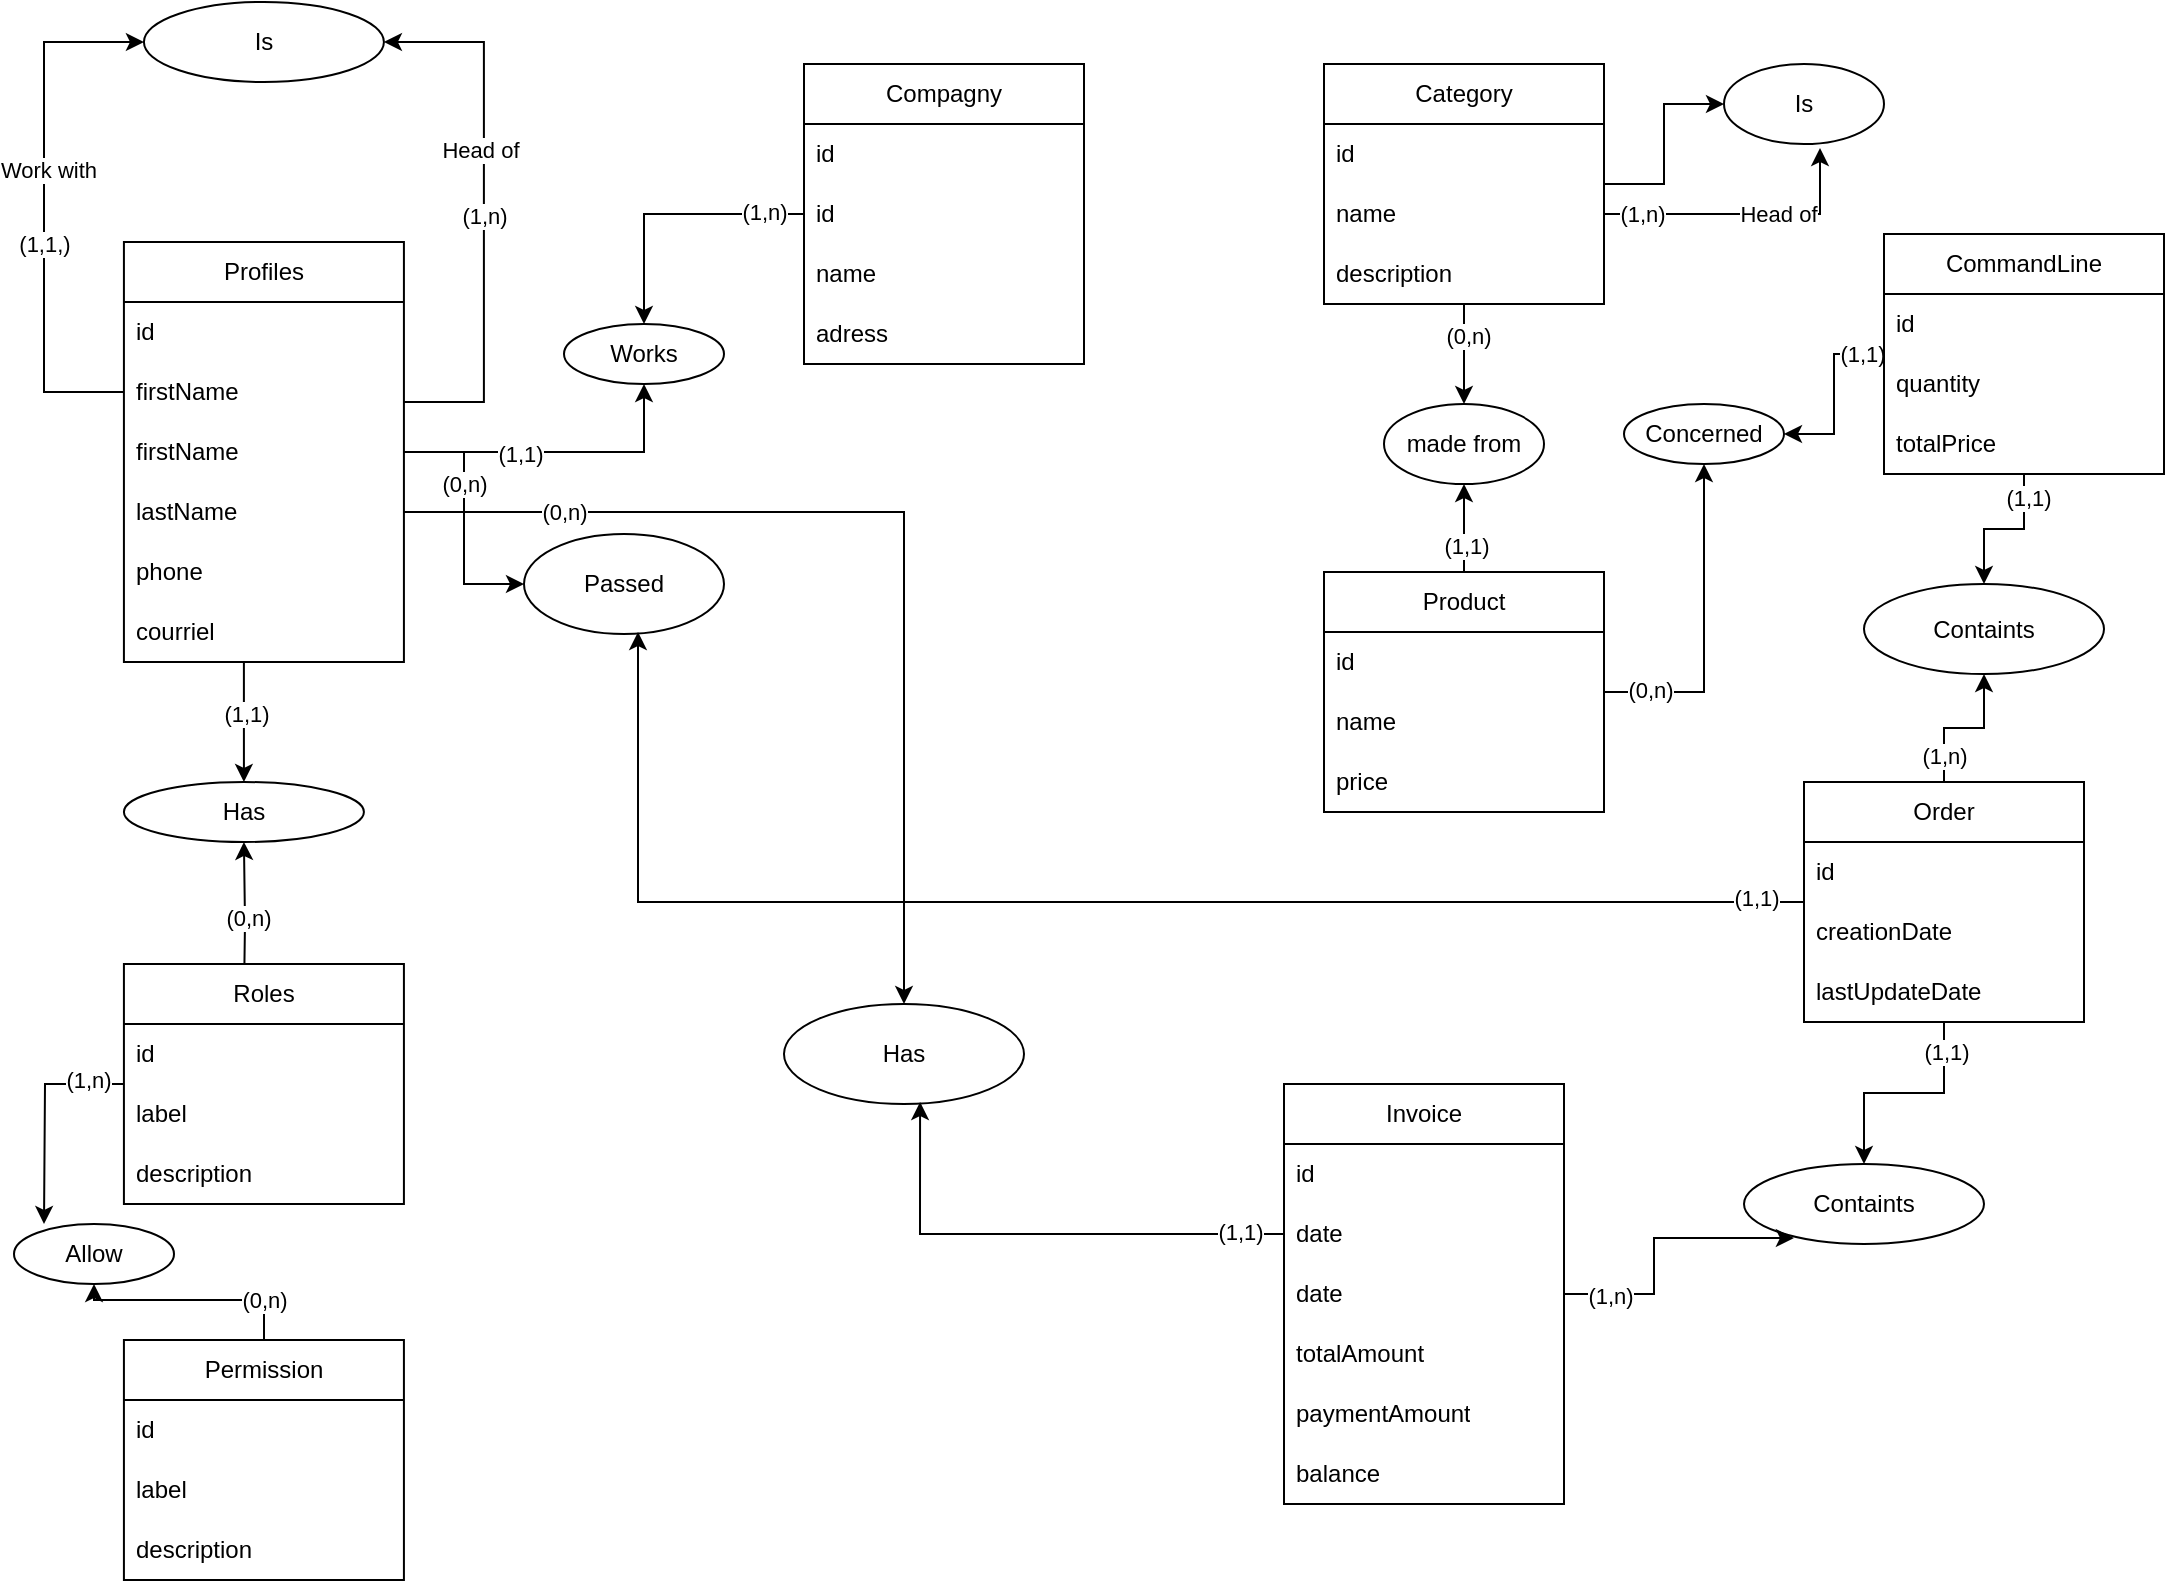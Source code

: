 <mxfile version="26.0.4" pages="2">
  <diagram name="MCD" id="bskp5neobdjTyrfxAZC7">
    <mxGraphModel dx="4941" dy="738" grid="1" gridSize="10" guides="1" tooltips="1" connect="1" arrows="1" fold="1" page="1" pageScale="1" pageWidth="1169" pageHeight="827" math="0" shadow="0">
      <root>
        <mxCell id="0" />
        <mxCell id="1" parent="0" />
        <mxCell id="2E7-oMuuQbG6Jia4ZMlB-7" style="edgeStyle=orthogonalEdgeStyle;rounded=0;orthogonalLoop=1;jettySize=auto;html=1;" parent="1" source="x-PH9cc-faj1OfSKzyTi-1" target="2E7-oMuuQbG6Jia4ZMlB-3" edge="1">
          <mxGeometry relative="1" as="geometry">
            <Array as="points">
              <mxPoint x="-2100.04" y="209" />
              <mxPoint x="-2100.04" y="29" />
            </Array>
          </mxGeometry>
        </mxCell>
        <mxCell id="2E7-oMuuQbG6Jia4ZMlB-8" value="Head of" style="edgeLabel;html=1;align=center;verticalAlign=middle;resizable=0;points=[];" parent="2E7-oMuuQbG6Jia4ZMlB-7" vertex="1" connectable="0">
          <mxGeometry x="0.229" y="2" relative="1" as="geometry">
            <mxPoint as="offset" />
          </mxGeometry>
        </mxCell>
        <mxCell id="2E7-oMuuQbG6Jia4ZMlB-10" value="(1,n)" style="edgeLabel;html=1;align=center;verticalAlign=middle;resizable=0;points=[];" parent="2E7-oMuuQbG6Jia4ZMlB-7" vertex="1" connectable="0">
          <mxGeometry x="0.343" relative="1" as="geometry">
            <mxPoint y="48" as="offset" />
          </mxGeometry>
        </mxCell>
        <mxCell id="2E7-oMuuQbG6Jia4ZMlB-20" value="" style="edgeStyle=orthogonalEdgeStyle;rounded=0;orthogonalLoop=1;jettySize=auto;html=1;" parent="1" source="x-PH9cc-faj1OfSKzyTi-1" target="2E7-oMuuQbG6Jia4ZMlB-17" edge="1">
          <mxGeometry relative="1" as="geometry">
            <Array as="points">
              <mxPoint x="-2220.04" y="359" />
              <mxPoint x="-2220.04" y="359" />
            </Array>
          </mxGeometry>
        </mxCell>
        <mxCell id="2E7-oMuuQbG6Jia4ZMlB-21" value="(1,1)" style="edgeLabel;html=1;align=center;verticalAlign=middle;resizable=0;points=[];" parent="2E7-oMuuQbG6Jia4ZMlB-20" vertex="1" connectable="0">
          <mxGeometry x="-0.133" y="1" relative="1" as="geometry">
            <mxPoint as="offset" />
          </mxGeometry>
        </mxCell>
        <mxCell id="dRXb_UXZ9vbZY_wp53JQ-15" style="edgeStyle=orthogonalEdgeStyle;rounded=0;orthogonalLoop=1;jettySize=auto;html=1;entryX=0;entryY=0.5;entryDx=0;entryDy=0;" parent="1" source="x-PH9cc-faj1OfSKzyTi-1" edge="1" target="dRXb_UXZ9vbZY_wp53JQ-14">
          <mxGeometry relative="1" as="geometry">
            <mxPoint x="-2080" y="259" as="targetPoint" />
            <Array as="points">
              <mxPoint x="-2110" y="234" />
              <mxPoint x="-2110" y="300" />
            </Array>
          </mxGeometry>
        </mxCell>
        <mxCell id="dRXb_UXZ9vbZY_wp53JQ-17" value="(0,n)" style="edgeLabel;html=1;align=center;verticalAlign=middle;resizable=0;points=[];" parent="dRXb_UXZ9vbZY_wp53JQ-15" vertex="1" connectable="0">
          <mxGeometry x="0.115" relative="1" as="geometry">
            <mxPoint y="-25" as="offset" />
          </mxGeometry>
        </mxCell>
        <mxCell id="O9BB-eR_uUTrEQxrqzfe-11" style="edgeStyle=orthogonalEdgeStyle;rounded=0;orthogonalLoop=1;jettySize=auto;html=1;entryX=0.5;entryY=1;entryDx=0;entryDy=0;" edge="1" parent="1" source="x-PH9cc-faj1OfSKzyTi-1" target="O9BB-eR_uUTrEQxrqzfe-8">
          <mxGeometry relative="1" as="geometry" />
        </mxCell>
        <mxCell id="O9BB-eR_uUTrEQxrqzfe-12" value="(1,1)" style="edgeLabel;html=1;align=center;verticalAlign=middle;resizable=0;points=[];" vertex="1" connectable="0" parent="O9BB-eR_uUTrEQxrqzfe-11">
          <mxGeometry x="-0.246" y="-1" relative="1" as="geometry">
            <mxPoint as="offset" />
          </mxGeometry>
        </mxCell>
        <mxCell id="x-PH9cc-faj1OfSKzyTi-1" value="Profiles" style="swimlane;fontStyle=0;childLayout=stackLayout;horizontal=1;startSize=30;horizontalStack=0;resizeParent=1;resizeParentMax=0;resizeLast=0;collapsible=1;marginBottom=0;whiteSpace=wrap;html=1;" parent="1" vertex="1">
          <mxGeometry x="-2280.04" y="129" width="140" height="210" as="geometry" />
        </mxCell>
        <mxCell id="x-PH9cc-faj1OfSKzyTi-2" value="id" style="text;strokeColor=none;fillColor=none;align=left;verticalAlign=middle;spacingLeft=4;spacingRight=4;overflow=hidden;points=[[0,0.5],[1,0.5]];portConstraint=eastwest;rotatable=0;whiteSpace=wrap;html=1;" parent="x-PH9cc-faj1OfSKzyTi-1" vertex="1">
          <mxGeometry y="30" width="140" height="30" as="geometry" />
        </mxCell>
        <mxCell id="x-PH9cc-faj1OfSKzyTi-3" value="firstName" style="text;strokeColor=none;fillColor=none;align=left;verticalAlign=middle;spacingLeft=4;spacingRight=4;overflow=hidden;points=[[0,0.5],[1,0.5]];portConstraint=eastwest;rotatable=0;whiteSpace=wrap;html=1;" parent="x-PH9cc-faj1OfSKzyTi-1" vertex="1">
          <mxGeometry y="60" width="140" height="30" as="geometry" />
        </mxCell>
        <mxCell id="2E7-oMuuQbG6Jia4ZMlB-6" value="firstName" style="text;strokeColor=none;fillColor=none;align=left;verticalAlign=middle;spacingLeft=4;spacingRight=4;overflow=hidden;points=[[0,0.5],[1,0.5]];portConstraint=eastwest;rotatable=0;whiteSpace=wrap;html=1;" parent="x-PH9cc-faj1OfSKzyTi-1" vertex="1">
          <mxGeometry y="90" width="140" height="30" as="geometry" />
        </mxCell>
        <mxCell id="x-PH9cc-faj1OfSKzyTi-4" value="lastName" style="text;strokeColor=none;fillColor=none;align=left;verticalAlign=middle;spacingLeft=4;spacingRight=4;overflow=hidden;points=[[0,0.5],[1,0.5]];portConstraint=eastwest;rotatable=0;whiteSpace=wrap;html=1;" parent="x-PH9cc-faj1OfSKzyTi-1" vertex="1">
          <mxGeometry y="120" width="140" height="30" as="geometry" />
        </mxCell>
        <mxCell id="2E7-oMuuQbG6Jia4ZMlB-1" value="phone" style="text;strokeColor=none;fillColor=none;align=left;verticalAlign=middle;spacingLeft=4;spacingRight=4;overflow=hidden;points=[[0,0.5],[1,0.5]];portConstraint=eastwest;rotatable=0;whiteSpace=wrap;html=1;" parent="x-PH9cc-faj1OfSKzyTi-1" vertex="1">
          <mxGeometry y="150" width="140" height="30" as="geometry" />
        </mxCell>
        <mxCell id="2E7-oMuuQbG6Jia4ZMlB-2" value="courriel" style="text;strokeColor=none;fillColor=none;align=left;verticalAlign=middle;spacingLeft=4;spacingRight=4;overflow=hidden;points=[[0,0.5],[1,0.5]];portConstraint=eastwest;rotatable=0;whiteSpace=wrap;html=1;" parent="x-PH9cc-faj1OfSKzyTi-1" vertex="1">
          <mxGeometry y="180" width="140" height="30" as="geometry" />
        </mxCell>
        <mxCell id="2E7-oMuuQbG6Jia4ZMlB-3" value="Is" style="ellipse;whiteSpace=wrap;html=1;" parent="1" vertex="1">
          <mxGeometry x="-2270.04" y="9" width="120" height="40" as="geometry" />
        </mxCell>
        <mxCell id="2E7-oMuuQbG6Jia4ZMlB-5" style="edgeStyle=orthogonalEdgeStyle;rounded=0;orthogonalLoop=1;jettySize=auto;html=1;" parent="1" source="x-PH9cc-faj1OfSKzyTi-3" target="2E7-oMuuQbG6Jia4ZMlB-3" edge="1">
          <mxGeometry relative="1" as="geometry">
            <Array as="points">
              <mxPoint x="-2320" y="204" />
              <mxPoint x="-2320" y="29" />
            </Array>
          </mxGeometry>
        </mxCell>
        <mxCell id="2E7-oMuuQbG6Jia4ZMlB-9" value="Work with" style="edgeLabel;html=1;align=center;verticalAlign=middle;resizable=0;points=[];" parent="2E7-oMuuQbG6Jia4ZMlB-5" vertex="1" connectable="0">
          <mxGeometry x="0.144" y="-2" relative="1" as="geometry">
            <mxPoint as="offset" />
          </mxGeometry>
        </mxCell>
        <mxCell id="2E7-oMuuQbG6Jia4ZMlB-11" value="(1,1,)" style="edgeLabel;html=1;align=center;verticalAlign=middle;resizable=0;points=[];" parent="2E7-oMuuQbG6Jia4ZMlB-5" vertex="1" connectable="0">
          <mxGeometry x="-0.135" relative="1" as="geometry">
            <mxPoint as="offset" />
          </mxGeometry>
        </mxCell>
        <mxCell id="2E7-oMuuQbG6Jia4ZMlB-22" style="edgeStyle=orthogonalEdgeStyle;rounded=0;orthogonalLoop=1;jettySize=auto;html=1;entryX=0.5;entryY=1;entryDx=0;entryDy=0;" parent="1" target="2E7-oMuuQbG6Jia4ZMlB-17" edge="1">
          <mxGeometry relative="1" as="geometry">
            <mxPoint x="-2220.04" y="509" as="sourcePoint" />
          </mxGeometry>
        </mxCell>
        <mxCell id="2E7-oMuuQbG6Jia4ZMlB-23" value="(0,n)" style="edgeLabel;html=1;align=center;verticalAlign=middle;resizable=0;points=[];" parent="2E7-oMuuQbG6Jia4ZMlB-22" vertex="1" connectable="0">
          <mxGeometry x="0.05" y="-2" relative="1" as="geometry">
            <mxPoint as="offset" />
          </mxGeometry>
        </mxCell>
        <mxCell id="O9BB-eR_uUTrEQxrqzfe-4" style="edgeStyle=orthogonalEdgeStyle;rounded=0;orthogonalLoop=1;jettySize=auto;html=1;" edge="1" parent="1" source="2E7-oMuuQbG6Jia4ZMlB-12">
          <mxGeometry relative="1" as="geometry">
            <mxPoint x="-2320" y="620" as="targetPoint" />
          </mxGeometry>
        </mxCell>
        <mxCell id="O9BB-eR_uUTrEQxrqzfe-5" value="(1,n)" style="edgeLabel;html=1;align=center;verticalAlign=middle;resizable=0;points=[];" vertex="1" connectable="0" parent="O9BB-eR_uUTrEQxrqzfe-4">
          <mxGeometry x="-0.672" y="-2" relative="1" as="geometry">
            <mxPoint as="offset" />
          </mxGeometry>
        </mxCell>
        <mxCell id="2E7-oMuuQbG6Jia4ZMlB-12" value="Roles" style="swimlane;fontStyle=0;childLayout=stackLayout;horizontal=1;startSize=30;horizontalStack=0;resizeParent=1;resizeParentMax=0;resizeLast=0;collapsible=1;marginBottom=0;whiteSpace=wrap;html=1;" parent="1" vertex="1">
          <mxGeometry x="-2280.04" y="490" width="140" height="120" as="geometry" />
        </mxCell>
        <mxCell id="2E7-oMuuQbG6Jia4ZMlB-13" value="id" style="text;strokeColor=none;fillColor=none;align=left;verticalAlign=middle;spacingLeft=4;spacingRight=4;overflow=hidden;points=[[0,0.5],[1,0.5]];portConstraint=eastwest;rotatable=0;whiteSpace=wrap;html=1;" parent="2E7-oMuuQbG6Jia4ZMlB-12" vertex="1">
          <mxGeometry y="30" width="140" height="30" as="geometry" />
        </mxCell>
        <mxCell id="2E7-oMuuQbG6Jia4ZMlB-14" value="label" style="text;strokeColor=none;fillColor=none;align=left;verticalAlign=middle;spacingLeft=4;spacingRight=4;overflow=hidden;points=[[0,0.5],[1,0.5]];portConstraint=eastwest;rotatable=0;whiteSpace=wrap;html=1;" parent="2E7-oMuuQbG6Jia4ZMlB-12" vertex="1">
          <mxGeometry y="60" width="140" height="30" as="geometry" />
        </mxCell>
        <mxCell id="2E7-oMuuQbG6Jia4ZMlB-15" value="description" style="text;strokeColor=none;fillColor=none;align=left;verticalAlign=middle;spacingLeft=4;spacingRight=4;overflow=hidden;points=[[0,0.5],[1,0.5]];portConstraint=eastwest;rotatable=0;whiteSpace=wrap;html=1;" parent="2E7-oMuuQbG6Jia4ZMlB-12" vertex="1">
          <mxGeometry y="90" width="140" height="30" as="geometry" />
        </mxCell>
        <mxCell id="2E7-oMuuQbG6Jia4ZMlB-17" value="Has" style="ellipse;whiteSpace=wrap;html=1;" parent="1" vertex="1">
          <mxGeometry x="-2280.04" y="399" width="120" height="30" as="geometry" />
        </mxCell>
        <mxCell id="O9BB-eR_uUTrEQxrqzfe-6" style="edgeStyle=orthogonalEdgeStyle;rounded=0;orthogonalLoop=1;jettySize=auto;html=1;" edge="1" parent="1" source="dRXb_UXZ9vbZY_wp53JQ-1" target="dRXb_UXZ9vbZY_wp53JQ-5">
          <mxGeometry relative="1" as="geometry" />
        </mxCell>
        <mxCell id="O9BB-eR_uUTrEQxrqzfe-7" value="(0,n)" style="edgeLabel;html=1;align=center;verticalAlign=middle;resizable=0;points=[];" vertex="1" connectable="0" parent="O9BB-eR_uUTrEQxrqzfe-6">
          <mxGeometry x="-0.878" y="1" relative="1" as="geometry">
            <mxPoint x="1" y="-13" as="offset" />
          </mxGeometry>
        </mxCell>
        <mxCell id="dRXb_UXZ9vbZY_wp53JQ-1" value="Permission" style="swimlane;fontStyle=0;childLayout=stackLayout;horizontal=1;startSize=30;horizontalStack=0;resizeParent=1;resizeParentMax=0;resizeLast=0;collapsible=1;marginBottom=0;whiteSpace=wrap;html=1;" parent="1" vertex="1">
          <mxGeometry x="-2280.04" y="678" width="140" height="120" as="geometry" />
        </mxCell>
        <mxCell id="O9BB-eR_uUTrEQxrqzfe-2" value="id" style="text;strokeColor=none;fillColor=none;align=left;verticalAlign=middle;spacingLeft=4;spacingRight=4;overflow=hidden;points=[[0,0.5],[1,0.5]];portConstraint=eastwest;rotatable=0;whiteSpace=wrap;html=1;" vertex="1" parent="dRXb_UXZ9vbZY_wp53JQ-1">
          <mxGeometry y="30" width="140" height="30" as="geometry" />
        </mxCell>
        <mxCell id="dRXb_UXZ9vbZY_wp53JQ-3" value="label" style="text;strokeColor=none;fillColor=none;align=left;verticalAlign=middle;spacingLeft=4;spacingRight=4;overflow=hidden;points=[[0,0.5],[1,0.5]];portConstraint=eastwest;rotatable=0;whiteSpace=wrap;html=1;" parent="dRXb_UXZ9vbZY_wp53JQ-1" vertex="1">
          <mxGeometry y="60" width="140" height="30" as="geometry" />
        </mxCell>
        <mxCell id="dRXb_UXZ9vbZY_wp53JQ-4" value="description" style="text;strokeColor=none;fillColor=none;align=left;verticalAlign=middle;spacingLeft=4;spacingRight=4;overflow=hidden;points=[[0,0.5],[1,0.5]];portConstraint=eastwest;rotatable=0;whiteSpace=wrap;html=1;" parent="dRXb_UXZ9vbZY_wp53JQ-1" vertex="1">
          <mxGeometry y="90" width="140" height="30" as="geometry" />
        </mxCell>
        <mxCell id="dRXb_UXZ9vbZY_wp53JQ-5" value="Allow" style="ellipse;whiteSpace=wrap;html=1;" parent="1" vertex="1">
          <mxGeometry x="-2335" y="620" width="80" height="30" as="geometry" />
        </mxCell>
        <mxCell id="dRXb_UXZ9vbZY_wp53JQ-14" value="Passed" style="ellipse;whiteSpace=wrap;html=1;" parent="1" vertex="1">
          <mxGeometry x="-2080" y="275" width="100" height="50" as="geometry" />
        </mxCell>
        <mxCell id="O9BB-eR_uUTrEQxrqzfe-9" style="edgeStyle=orthogonalEdgeStyle;rounded=0;orthogonalLoop=1;jettySize=auto;html=1;entryX=0.5;entryY=0;entryDx=0;entryDy=0;" edge="1" parent="1" source="FpNPzey3Qr_-f8V8syhO-1" target="O9BB-eR_uUTrEQxrqzfe-8">
          <mxGeometry relative="1" as="geometry" />
        </mxCell>
        <mxCell id="O9BB-eR_uUTrEQxrqzfe-78" value="(1,n)" style="edgeLabel;html=1;align=center;verticalAlign=middle;resizable=0;points=[];" vertex="1" connectable="0" parent="O9BB-eR_uUTrEQxrqzfe-9">
          <mxGeometry x="-0.704" y="-1" relative="1" as="geometry">
            <mxPoint as="offset" />
          </mxGeometry>
        </mxCell>
        <mxCell id="FpNPzey3Qr_-f8V8syhO-1" value="Compagny" style="swimlane;fontStyle=0;childLayout=stackLayout;horizontal=1;startSize=30;horizontalStack=0;resizeParent=1;resizeParentMax=0;resizeLast=0;collapsible=1;marginBottom=0;whiteSpace=wrap;html=1;" parent="1" vertex="1">
          <mxGeometry x="-1940" y="40" width="140" height="150" as="geometry" />
        </mxCell>
        <mxCell id="O9BB-eR_uUTrEQxrqzfe-77" value="id" style="text;strokeColor=none;fillColor=none;align=left;verticalAlign=middle;spacingLeft=4;spacingRight=4;overflow=hidden;points=[[0,0.5],[1,0.5]];portConstraint=eastwest;rotatable=0;whiteSpace=wrap;html=1;" vertex="1" parent="FpNPzey3Qr_-f8V8syhO-1">
          <mxGeometry y="30" width="140" height="30" as="geometry" />
        </mxCell>
        <mxCell id="FpNPzey3Qr_-f8V8syhO-2" value="id" style="text;strokeColor=none;fillColor=none;align=left;verticalAlign=middle;spacingLeft=4;spacingRight=4;overflow=hidden;points=[[0,0.5],[1,0.5]];portConstraint=eastwest;rotatable=0;whiteSpace=wrap;html=1;" parent="FpNPzey3Qr_-f8V8syhO-1" vertex="1">
          <mxGeometry y="60" width="140" height="30" as="geometry" />
        </mxCell>
        <mxCell id="FpNPzey3Qr_-f8V8syhO-3" value="name" style="text;strokeColor=none;fillColor=none;align=left;verticalAlign=middle;spacingLeft=4;spacingRight=4;overflow=hidden;points=[[0,0.5],[1,0.5]];portConstraint=eastwest;rotatable=0;whiteSpace=wrap;html=1;" parent="FpNPzey3Qr_-f8V8syhO-1" vertex="1">
          <mxGeometry y="90" width="140" height="30" as="geometry" />
        </mxCell>
        <mxCell id="FpNPzey3Qr_-f8V8syhO-4" value="adress" style="text;strokeColor=none;fillColor=none;align=left;verticalAlign=middle;spacingLeft=4;spacingRight=4;overflow=hidden;points=[[0,0.5],[1,0.5]];portConstraint=eastwest;rotatable=0;whiteSpace=wrap;html=1;" parent="FpNPzey3Qr_-f8V8syhO-1" vertex="1">
          <mxGeometry y="120" width="140" height="30" as="geometry" />
        </mxCell>
        <mxCell id="O9BB-eR_uUTrEQxrqzfe-8" value="Works" style="ellipse;whiteSpace=wrap;html=1;" vertex="1" parent="1">
          <mxGeometry x="-2060" y="170" width="80" height="30" as="geometry" />
        </mxCell>
        <mxCell id="O9BB-eR_uUTrEQxrqzfe-19" value="" style="edgeStyle=orthogonalEdgeStyle;rounded=0;orthogonalLoop=1;jettySize=auto;html=1;" edge="1" parent="1" source="O9BB-eR_uUTrEQxrqzfe-13" target="O9BB-eR_uUTrEQxrqzfe-17">
          <mxGeometry relative="1" as="geometry" />
        </mxCell>
        <mxCell id="O9BB-eR_uUTrEQxrqzfe-33" value="" style="edgeStyle=orthogonalEdgeStyle;rounded=0;orthogonalLoop=1;jettySize=auto;html=1;" edge="1" parent="1" source="O9BB-eR_uUTrEQxrqzfe-13" target="O9BB-eR_uUTrEQxrqzfe-30">
          <mxGeometry relative="1" as="geometry" />
        </mxCell>
        <mxCell id="O9BB-eR_uUTrEQxrqzfe-34" value="(0,n)" style="edgeLabel;html=1;align=center;verticalAlign=middle;resizable=0;points=[];" vertex="1" connectable="0" parent="O9BB-eR_uUTrEQxrqzfe-33">
          <mxGeometry x="-0.36" y="2" relative="1" as="geometry">
            <mxPoint as="offset" />
          </mxGeometry>
        </mxCell>
        <mxCell id="O9BB-eR_uUTrEQxrqzfe-13" value="Category" style="swimlane;fontStyle=0;childLayout=stackLayout;horizontal=1;startSize=30;horizontalStack=0;resizeParent=1;resizeParentMax=0;resizeLast=0;collapsible=1;marginBottom=0;whiteSpace=wrap;html=1;" vertex="1" parent="1">
          <mxGeometry x="-1680" y="40" width="140" height="120" as="geometry" />
        </mxCell>
        <mxCell id="O9BB-eR_uUTrEQxrqzfe-14" value="id" style="text;strokeColor=none;fillColor=none;align=left;verticalAlign=middle;spacingLeft=4;spacingRight=4;overflow=hidden;points=[[0,0.5],[1,0.5]];portConstraint=eastwest;rotatable=0;whiteSpace=wrap;html=1;" vertex="1" parent="O9BB-eR_uUTrEQxrqzfe-13">
          <mxGeometry y="30" width="140" height="30" as="geometry" />
        </mxCell>
        <mxCell id="O9BB-eR_uUTrEQxrqzfe-15" value="name" style="text;strokeColor=none;fillColor=none;align=left;verticalAlign=middle;spacingLeft=4;spacingRight=4;overflow=hidden;points=[[0,0.5],[1,0.5]];portConstraint=eastwest;rotatable=0;whiteSpace=wrap;html=1;" vertex="1" parent="O9BB-eR_uUTrEQxrqzfe-13">
          <mxGeometry y="60" width="140" height="30" as="geometry" />
        </mxCell>
        <mxCell id="O9BB-eR_uUTrEQxrqzfe-16" value="description" style="text;strokeColor=none;fillColor=none;align=left;verticalAlign=middle;spacingLeft=4;spacingRight=4;overflow=hidden;points=[[0,0.5],[1,0.5]];portConstraint=eastwest;rotatable=0;whiteSpace=wrap;html=1;" vertex="1" parent="O9BB-eR_uUTrEQxrqzfe-13">
          <mxGeometry y="90" width="140" height="30" as="geometry" />
        </mxCell>
        <mxCell id="O9BB-eR_uUTrEQxrqzfe-17" value="Is" style="ellipse;whiteSpace=wrap;html=1;" vertex="1" parent="1">
          <mxGeometry x="-1480" y="40" width="80" height="40" as="geometry" />
        </mxCell>
        <mxCell id="O9BB-eR_uUTrEQxrqzfe-21" style="edgeStyle=orthogonalEdgeStyle;rounded=0;orthogonalLoop=1;jettySize=auto;html=1;entryX=0.6;entryY=1.05;entryDx=0;entryDy=0;entryPerimeter=0;" edge="1" parent="1" source="O9BB-eR_uUTrEQxrqzfe-15" target="O9BB-eR_uUTrEQxrqzfe-17">
          <mxGeometry relative="1" as="geometry" />
        </mxCell>
        <mxCell id="O9BB-eR_uUTrEQxrqzfe-24" value="Head of" style="edgeLabel;html=1;align=center;verticalAlign=middle;resizable=0;points=[];" vertex="1" connectable="0" parent="O9BB-eR_uUTrEQxrqzfe-21">
          <mxGeometry x="0.234" relative="1" as="geometry">
            <mxPoint as="offset" />
          </mxGeometry>
        </mxCell>
        <mxCell id="O9BB-eR_uUTrEQxrqzfe-25" value="(1,n)" style="edgeLabel;html=1;align=center;verticalAlign=middle;resizable=0;points=[];" vertex="1" connectable="0" parent="O9BB-eR_uUTrEQxrqzfe-21">
          <mxGeometry x="-0.731" relative="1" as="geometry">
            <mxPoint as="offset" />
          </mxGeometry>
        </mxCell>
        <mxCell id="O9BB-eR_uUTrEQxrqzfe-31" value="" style="edgeStyle=orthogonalEdgeStyle;rounded=0;orthogonalLoop=1;jettySize=auto;html=1;" edge="1" parent="1" source="O9BB-eR_uUTrEQxrqzfe-26" target="O9BB-eR_uUTrEQxrqzfe-30">
          <mxGeometry relative="1" as="geometry" />
        </mxCell>
        <mxCell id="O9BB-eR_uUTrEQxrqzfe-32" value="(1,1)" style="edgeLabel;html=1;align=center;verticalAlign=middle;resizable=0;points=[];" vertex="1" connectable="0" parent="O9BB-eR_uUTrEQxrqzfe-31">
          <mxGeometry x="-0.409" y="-1" relative="1" as="geometry">
            <mxPoint as="offset" />
          </mxGeometry>
        </mxCell>
        <mxCell id="O9BB-eR_uUTrEQxrqzfe-54" style="edgeStyle=orthogonalEdgeStyle;rounded=0;orthogonalLoop=1;jettySize=auto;html=1;entryX=0.5;entryY=1;entryDx=0;entryDy=0;" edge="1" parent="1" source="O9BB-eR_uUTrEQxrqzfe-26" target="O9BB-eR_uUTrEQxrqzfe-51">
          <mxGeometry relative="1" as="geometry" />
        </mxCell>
        <mxCell id="O9BB-eR_uUTrEQxrqzfe-55" value="(0,n)" style="edgeLabel;html=1;align=center;verticalAlign=middle;resizable=0;points=[];" vertex="1" connectable="0" parent="O9BB-eR_uUTrEQxrqzfe-54">
          <mxGeometry x="-0.72" y="1" relative="1" as="geometry">
            <mxPoint as="offset" />
          </mxGeometry>
        </mxCell>
        <mxCell id="O9BB-eR_uUTrEQxrqzfe-26" value="Product" style="swimlane;fontStyle=0;childLayout=stackLayout;horizontal=1;startSize=30;horizontalStack=0;resizeParent=1;resizeParentMax=0;resizeLast=0;collapsible=1;marginBottom=0;whiteSpace=wrap;html=1;" vertex="1" parent="1">
          <mxGeometry x="-1680" y="294" width="140" height="120" as="geometry" />
        </mxCell>
        <mxCell id="O9BB-eR_uUTrEQxrqzfe-27" value="id" style="text;strokeColor=none;fillColor=none;align=left;verticalAlign=middle;spacingLeft=4;spacingRight=4;overflow=hidden;points=[[0,0.5],[1,0.5]];portConstraint=eastwest;rotatable=0;whiteSpace=wrap;html=1;" vertex="1" parent="O9BB-eR_uUTrEQxrqzfe-26">
          <mxGeometry y="30" width="140" height="30" as="geometry" />
        </mxCell>
        <mxCell id="O9BB-eR_uUTrEQxrqzfe-28" value="name" style="text;strokeColor=none;fillColor=none;align=left;verticalAlign=middle;spacingLeft=4;spacingRight=4;overflow=hidden;points=[[0,0.5],[1,0.5]];portConstraint=eastwest;rotatable=0;whiteSpace=wrap;html=1;" vertex="1" parent="O9BB-eR_uUTrEQxrqzfe-26">
          <mxGeometry y="60" width="140" height="30" as="geometry" />
        </mxCell>
        <mxCell id="O9BB-eR_uUTrEQxrqzfe-29" value="price" style="text;strokeColor=none;fillColor=none;align=left;verticalAlign=middle;spacingLeft=4;spacingRight=4;overflow=hidden;points=[[0,0.5],[1,0.5]];portConstraint=eastwest;rotatable=0;whiteSpace=wrap;html=1;" vertex="1" parent="O9BB-eR_uUTrEQxrqzfe-26">
          <mxGeometry y="90" width="140" height="30" as="geometry" />
        </mxCell>
        <mxCell id="O9BB-eR_uUTrEQxrqzfe-30" value="made from" style="ellipse;whiteSpace=wrap;html=1;" vertex="1" parent="1">
          <mxGeometry x="-1650" y="210" width="80" height="40" as="geometry" />
        </mxCell>
        <mxCell id="O9BB-eR_uUTrEQxrqzfe-49" value="" style="edgeStyle=orthogonalEdgeStyle;rounded=0;orthogonalLoop=1;jettySize=auto;html=1;" edge="1" parent="1" source="O9BB-eR_uUTrEQxrqzfe-35" target="O9BB-eR_uUTrEQxrqzfe-43">
          <mxGeometry relative="1" as="geometry" />
        </mxCell>
        <mxCell id="O9BB-eR_uUTrEQxrqzfe-50" value="(1,n)" style="edgeLabel;html=1;align=center;verticalAlign=middle;resizable=0;points=[];" vertex="1" connectable="0" parent="O9BB-eR_uUTrEQxrqzfe-49">
          <mxGeometry x="-0.649" relative="1" as="geometry">
            <mxPoint as="offset" />
          </mxGeometry>
        </mxCell>
        <mxCell id="O9BB-eR_uUTrEQxrqzfe-73" value="" style="edgeStyle=orthogonalEdgeStyle;rounded=0;orthogonalLoop=1;jettySize=auto;html=1;" edge="1" parent="1" source="O9BB-eR_uUTrEQxrqzfe-35" target="O9BB-eR_uUTrEQxrqzfe-70">
          <mxGeometry relative="1" as="geometry" />
        </mxCell>
        <mxCell id="O9BB-eR_uUTrEQxrqzfe-76" value="(1,1)" style="edgeLabel;html=1;align=center;verticalAlign=middle;resizable=0;points=[];" vertex="1" connectable="0" parent="O9BB-eR_uUTrEQxrqzfe-73">
          <mxGeometry x="-0.73" y="1" relative="1" as="geometry">
            <mxPoint as="offset" />
          </mxGeometry>
        </mxCell>
        <mxCell id="O9BB-eR_uUTrEQxrqzfe-35" value="Order" style="swimlane;fontStyle=0;childLayout=stackLayout;horizontal=1;startSize=30;horizontalStack=0;resizeParent=1;resizeParentMax=0;resizeLast=0;collapsible=1;marginBottom=0;whiteSpace=wrap;html=1;" vertex="1" parent="1">
          <mxGeometry x="-1440" y="399" width="140" height="120" as="geometry" />
        </mxCell>
        <mxCell id="O9BB-eR_uUTrEQxrqzfe-36" value="id" style="text;strokeColor=none;fillColor=none;align=left;verticalAlign=middle;spacingLeft=4;spacingRight=4;overflow=hidden;points=[[0,0.5],[1,0.5]];portConstraint=eastwest;rotatable=0;whiteSpace=wrap;html=1;" vertex="1" parent="O9BB-eR_uUTrEQxrqzfe-35">
          <mxGeometry y="30" width="140" height="30" as="geometry" />
        </mxCell>
        <mxCell id="O9BB-eR_uUTrEQxrqzfe-37" value="creationDate" style="text;strokeColor=none;fillColor=none;align=left;verticalAlign=middle;spacingLeft=4;spacingRight=4;overflow=hidden;points=[[0,0.5],[1,0.5]];portConstraint=eastwest;rotatable=0;whiteSpace=wrap;html=1;" vertex="1" parent="O9BB-eR_uUTrEQxrqzfe-35">
          <mxGeometry y="60" width="140" height="30" as="geometry" />
        </mxCell>
        <mxCell id="O9BB-eR_uUTrEQxrqzfe-38" value="lastUpdateDate" style="text;strokeColor=none;fillColor=none;align=left;verticalAlign=middle;spacingLeft=4;spacingRight=4;overflow=hidden;points=[[0,0.5],[1,0.5]];portConstraint=eastwest;rotatable=0;whiteSpace=wrap;html=1;" vertex="1" parent="O9BB-eR_uUTrEQxrqzfe-35">
          <mxGeometry y="90" width="140" height="30" as="geometry" />
        </mxCell>
        <mxCell id="O9BB-eR_uUTrEQxrqzfe-44" value="" style="edgeStyle=orthogonalEdgeStyle;rounded=0;orthogonalLoop=1;jettySize=auto;html=1;" edge="1" parent="1" source="O9BB-eR_uUTrEQxrqzfe-39" target="O9BB-eR_uUTrEQxrqzfe-43">
          <mxGeometry relative="1" as="geometry" />
        </mxCell>
        <mxCell id="O9BB-eR_uUTrEQxrqzfe-48" value="(1,1)" style="edgeLabel;html=1;align=center;verticalAlign=middle;resizable=0;points=[];" vertex="1" connectable="0" parent="O9BB-eR_uUTrEQxrqzfe-44">
          <mxGeometry x="-0.68" y="2" relative="1" as="geometry">
            <mxPoint as="offset" />
          </mxGeometry>
        </mxCell>
        <mxCell id="O9BB-eR_uUTrEQxrqzfe-52" value="" style="edgeStyle=orthogonalEdgeStyle;rounded=0;orthogonalLoop=1;jettySize=auto;html=1;" edge="1" parent="1" source="O9BB-eR_uUTrEQxrqzfe-39" target="O9BB-eR_uUTrEQxrqzfe-51">
          <mxGeometry relative="1" as="geometry" />
        </mxCell>
        <mxCell id="O9BB-eR_uUTrEQxrqzfe-53" value="(1,1)" style="edgeLabel;html=1;align=center;verticalAlign=middle;resizable=0;points=[];" vertex="1" connectable="0" parent="O9BB-eR_uUTrEQxrqzfe-52">
          <mxGeometry x="-0.756" relative="1" as="geometry">
            <mxPoint as="offset" />
          </mxGeometry>
        </mxCell>
        <mxCell id="O9BB-eR_uUTrEQxrqzfe-39" value="CommandLine" style="swimlane;fontStyle=0;childLayout=stackLayout;horizontal=1;startSize=30;horizontalStack=0;resizeParent=1;resizeParentMax=0;resizeLast=0;collapsible=1;marginBottom=0;whiteSpace=wrap;html=1;" vertex="1" parent="1">
          <mxGeometry x="-1400" y="125" width="140" height="120" as="geometry" />
        </mxCell>
        <mxCell id="O9BB-eR_uUTrEQxrqzfe-40" value="id" style="text;strokeColor=none;fillColor=none;align=left;verticalAlign=middle;spacingLeft=4;spacingRight=4;overflow=hidden;points=[[0,0.5],[1,0.5]];portConstraint=eastwest;rotatable=0;whiteSpace=wrap;html=1;" vertex="1" parent="O9BB-eR_uUTrEQxrqzfe-39">
          <mxGeometry y="30" width="140" height="30" as="geometry" />
        </mxCell>
        <mxCell id="O9BB-eR_uUTrEQxrqzfe-41" value="quantity" style="text;strokeColor=none;fillColor=none;align=left;verticalAlign=middle;spacingLeft=4;spacingRight=4;overflow=hidden;points=[[0,0.5],[1,0.5]];portConstraint=eastwest;rotatable=0;whiteSpace=wrap;html=1;" vertex="1" parent="O9BB-eR_uUTrEQxrqzfe-39">
          <mxGeometry y="60" width="140" height="30" as="geometry" />
        </mxCell>
        <mxCell id="O9BB-eR_uUTrEQxrqzfe-42" value="totalPrice" style="text;strokeColor=none;fillColor=none;align=left;verticalAlign=middle;spacingLeft=4;spacingRight=4;overflow=hidden;points=[[0,0.5],[1,0.5]];portConstraint=eastwest;rotatable=0;whiteSpace=wrap;html=1;" vertex="1" parent="O9BB-eR_uUTrEQxrqzfe-39">
          <mxGeometry y="90" width="140" height="30" as="geometry" />
        </mxCell>
        <mxCell id="O9BB-eR_uUTrEQxrqzfe-43" value="Containts" style="ellipse;whiteSpace=wrap;html=1;" vertex="1" parent="1">
          <mxGeometry x="-1410" y="300" width="120" height="45" as="geometry" />
        </mxCell>
        <mxCell id="O9BB-eR_uUTrEQxrqzfe-51" value="Concerned" style="ellipse;whiteSpace=wrap;html=1;" vertex="1" parent="1">
          <mxGeometry x="-1530" y="210" width="80" height="30" as="geometry" />
        </mxCell>
        <mxCell id="O9BB-eR_uUTrEQxrqzfe-56" style="edgeStyle=orthogonalEdgeStyle;rounded=0;orthogonalLoop=1;jettySize=auto;html=1;entryX=0.57;entryY=0.98;entryDx=0;entryDy=0;entryPerimeter=0;" edge="1" parent="1" source="O9BB-eR_uUTrEQxrqzfe-35" target="dRXb_UXZ9vbZY_wp53JQ-14">
          <mxGeometry relative="1" as="geometry" />
        </mxCell>
        <mxCell id="O9BB-eR_uUTrEQxrqzfe-57" value="(1,1)" style="edgeLabel;html=1;align=center;verticalAlign=middle;resizable=0;points=[];" vertex="1" connectable="0" parent="O9BB-eR_uUTrEQxrqzfe-56">
          <mxGeometry x="-0.933" y="-2" relative="1" as="geometry">
            <mxPoint as="offset" />
          </mxGeometry>
        </mxCell>
        <mxCell id="O9BB-eR_uUTrEQxrqzfe-58" value="Has" style="ellipse;whiteSpace=wrap;html=1;" vertex="1" parent="1">
          <mxGeometry x="-1950" y="510" width="120" height="50" as="geometry" />
        </mxCell>
        <mxCell id="O9BB-eR_uUTrEQxrqzfe-59" value="Invoice" style="swimlane;fontStyle=0;childLayout=stackLayout;horizontal=1;startSize=30;horizontalStack=0;resizeParent=1;resizeParentMax=0;resizeLast=0;collapsible=1;marginBottom=0;whiteSpace=wrap;html=1;" vertex="1" parent="1">
          <mxGeometry x="-1700" y="550" width="140" height="210" as="geometry" />
        </mxCell>
        <mxCell id="O9BB-eR_uUTrEQxrqzfe-60" value="id" style="text;strokeColor=none;fillColor=none;align=left;verticalAlign=middle;spacingLeft=4;spacingRight=4;overflow=hidden;points=[[0,0.5],[1,0.5]];portConstraint=eastwest;rotatable=0;whiteSpace=wrap;html=1;" vertex="1" parent="O9BB-eR_uUTrEQxrqzfe-59">
          <mxGeometry y="30" width="140" height="30" as="geometry" />
        </mxCell>
        <mxCell id="O9BB-eR_uUTrEQxrqzfe-67" value="date" style="text;strokeColor=none;fillColor=none;align=left;verticalAlign=middle;spacingLeft=4;spacingRight=4;overflow=hidden;points=[[0,0.5],[1,0.5]];portConstraint=eastwest;rotatable=0;whiteSpace=wrap;html=1;" vertex="1" parent="O9BB-eR_uUTrEQxrqzfe-59">
          <mxGeometry y="60" width="140" height="30" as="geometry" />
        </mxCell>
        <mxCell id="O9BB-eR_uUTrEQxrqzfe-61" value="date" style="text;strokeColor=none;fillColor=none;align=left;verticalAlign=middle;spacingLeft=4;spacingRight=4;overflow=hidden;points=[[0,0.5],[1,0.5]];portConstraint=eastwest;rotatable=0;whiteSpace=wrap;html=1;" vertex="1" parent="O9BB-eR_uUTrEQxrqzfe-59">
          <mxGeometry y="90" width="140" height="30" as="geometry" />
        </mxCell>
        <mxCell id="O9BB-eR_uUTrEQxrqzfe-62" value="totalAmount" style="text;strokeColor=none;fillColor=none;align=left;verticalAlign=middle;spacingLeft=4;spacingRight=4;overflow=hidden;points=[[0,0.5],[1,0.5]];portConstraint=eastwest;rotatable=0;whiteSpace=wrap;html=1;" vertex="1" parent="O9BB-eR_uUTrEQxrqzfe-59">
          <mxGeometry y="120" width="140" height="30" as="geometry" />
        </mxCell>
        <mxCell id="O9BB-eR_uUTrEQxrqzfe-63" value="paymentAmount" style="text;strokeColor=none;fillColor=none;align=left;verticalAlign=middle;spacingLeft=4;spacingRight=4;overflow=hidden;points=[[0,0.5],[1,0.5]];portConstraint=eastwest;rotatable=0;whiteSpace=wrap;html=1;" vertex="1" parent="O9BB-eR_uUTrEQxrqzfe-59">
          <mxGeometry y="150" width="140" height="30" as="geometry" />
        </mxCell>
        <mxCell id="O9BB-eR_uUTrEQxrqzfe-64" value="balance" style="text;strokeColor=none;fillColor=none;align=left;verticalAlign=middle;spacingLeft=4;spacingRight=4;overflow=hidden;points=[[0,0.5],[1,0.5]];portConstraint=eastwest;rotatable=0;whiteSpace=wrap;html=1;" vertex="1" parent="O9BB-eR_uUTrEQxrqzfe-59">
          <mxGeometry y="180" width="140" height="30" as="geometry" />
        </mxCell>
        <mxCell id="O9BB-eR_uUTrEQxrqzfe-65" style="edgeStyle=orthogonalEdgeStyle;rounded=0;orthogonalLoop=1;jettySize=auto;html=1;" edge="1" parent="1" source="x-PH9cc-faj1OfSKzyTi-4" target="O9BB-eR_uUTrEQxrqzfe-58">
          <mxGeometry relative="1" as="geometry" />
        </mxCell>
        <mxCell id="O9BB-eR_uUTrEQxrqzfe-66" value="(0,n)" style="edgeLabel;html=1;align=center;verticalAlign=middle;resizable=0;points=[];" vertex="1" connectable="0" parent="O9BB-eR_uUTrEQxrqzfe-65">
          <mxGeometry x="-0.677" relative="1" as="geometry">
            <mxPoint as="offset" />
          </mxGeometry>
        </mxCell>
        <mxCell id="O9BB-eR_uUTrEQxrqzfe-68" style="edgeStyle=orthogonalEdgeStyle;rounded=0;orthogonalLoop=1;jettySize=auto;html=1;entryX=0.567;entryY=0.98;entryDx=0;entryDy=0;entryPerimeter=0;" edge="1" parent="1" source="O9BB-eR_uUTrEQxrqzfe-67" target="O9BB-eR_uUTrEQxrqzfe-58">
          <mxGeometry relative="1" as="geometry" />
        </mxCell>
        <mxCell id="O9BB-eR_uUTrEQxrqzfe-69" value="(1,1)" style="edgeLabel;html=1;align=center;verticalAlign=middle;resizable=0;points=[];" vertex="1" connectable="0" parent="O9BB-eR_uUTrEQxrqzfe-68">
          <mxGeometry x="-0.823" y="-1" relative="1" as="geometry">
            <mxPoint as="offset" />
          </mxGeometry>
        </mxCell>
        <mxCell id="O9BB-eR_uUTrEQxrqzfe-70" value="Containts" style="ellipse;whiteSpace=wrap;html=1;" vertex="1" parent="1">
          <mxGeometry x="-1470" y="590" width="120" height="40" as="geometry" />
        </mxCell>
        <mxCell id="O9BB-eR_uUTrEQxrqzfe-71" style="edgeStyle=orthogonalEdgeStyle;rounded=0;orthogonalLoop=1;jettySize=auto;html=1;entryX=0.208;entryY=0.925;entryDx=0;entryDy=0;entryPerimeter=0;" edge="1" parent="1" source="O9BB-eR_uUTrEQxrqzfe-59" target="O9BB-eR_uUTrEQxrqzfe-70">
          <mxGeometry relative="1" as="geometry" />
        </mxCell>
        <mxCell id="O9BB-eR_uUTrEQxrqzfe-72" value="(1,n)" style="edgeLabel;html=1;align=center;verticalAlign=middle;resizable=0;points=[];" vertex="1" connectable="0" parent="O9BB-eR_uUTrEQxrqzfe-71">
          <mxGeometry x="-0.678" y="-1" relative="1" as="geometry">
            <mxPoint as="offset" />
          </mxGeometry>
        </mxCell>
      </root>
    </mxGraphModel>
  </diagram>
  <diagram name="MLD" id="hXtcYH4iqpDevkPDw4OC">
    <mxGraphModel dx="4941" dy="738" grid="1" gridSize="10" guides="1" tooltips="1" connect="1" arrows="1" fold="1" page="1" pageScale="1" pageWidth="1169" pageHeight="827" math="0" shadow="0">
      <root>
        <mxCell id="TvL6Un1Cg2i9cWGJgxtP-0" />
        <mxCell id="TvL6Un1Cg2i9cWGJgxtP-1" parent="TvL6Un1Cg2i9cWGJgxtP-0" />
        <mxCell id="TvL6Un1Cg2i9cWGJgxtP-2" style="edgeStyle=orthogonalEdgeStyle;rounded=0;orthogonalLoop=1;jettySize=auto;html=1;" edge="1" parent="TvL6Un1Cg2i9cWGJgxtP-1" source="TvL6Un1Cg2i9cWGJgxtP-11" target="TvL6Un1Cg2i9cWGJgxtP-18">
          <mxGeometry relative="1" as="geometry">
            <Array as="points">
              <mxPoint x="-2100.04" y="209" />
              <mxPoint x="-2100.04" y="29" />
            </Array>
          </mxGeometry>
        </mxCell>
        <mxCell id="TvL6Un1Cg2i9cWGJgxtP-3" value="Head of" style="edgeLabel;html=1;align=center;verticalAlign=middle;resizable=0;points=[];" vertex="1" connectable="0" parent="TvL6Un1Cg2i9cWGJgxtP-2">
          <mxGeometry x="0.229" y="2" relative="1" as="geometry">
            <mxPoint as="offset" />
          </mxGeometry>
        </mxCell>
        <mxCell id="TvL6Un1Cg2i9cWGJgxtP-4" value="(1,n)" style="edgeLabel;html=1;align=center;verticalAlign=middle;resizable=0;points=[];" vertex="1" connectable="0" parent="TvL6Un1Cg2i9cWGJgxtP-2">
          <mxGeometry x="0.343" relative="1" as="geometry">
            <mxPoint y="48" as="offset" />
          </mxGeometry>
        </mxCell>
        <mxCell id="TvL6Un1Cg2i9cWGJgxtP-5" value="" style="edgeStyle=orthogonalEdgeStyle;rounded=0;orthogonalLoop=1;jettySize=auto;html=1;" edge="1" parent="TvL6Un1Cg2i9cWGJgxtP-1" source="TvL6Un1Cg2i9cWGJgxtP-11" target="TvL6Un1Cg2i9cWGJgxtP-30">
          <mxGeometry relative="1" as="geometry">
            <Array as="points">
              <mxPoint x="-2220.04" y="359" />
              <mxPoint x="-2220.04" y="359" />
            </Array>
          </mxGeometry>
        </mxCell>
        <mxCell id="TvL6Un1Cg2i9cWGJgxtP-6" value="(1,1)" style="edgeLabel;html=1;align=center;verticalAlign=middle;resizable=0;points=[];" vertex="1" connectable="0" parent="TvL6Un1Cg2i9cWGJgxtP-5">
          <mxGeometry x="-0.133" y="1" relative="1" as="geometry">
            <mxPoint as="offset" />
          </mxGeometry>
        </mxCell>
        <mxCell id="TvL6Un1Cg2i9cWGJgxtP-11" value="Profiles" style="swimlane;fontStyle=0;childLayout=stackLayout;horizontal=1;startSize=30;horizontalStack=0;resizeParent=1;resizeParentMax=0;resizeLast=0;collapsible=1;marginBottom=0;whiteSpace=wrap;html=1;" vertex="1" parent="TvL6Un1Cg2i9cWGJgxtP-1">
          <mxGeometry x="-2280.04" y="129" width="140" height="240" as="geometry" />
        </mxCell>
        <mxCell id="TvL6Un1Cg2i9cWGJgxtP-12" value="#id" style="text;strokeColor=none;fillColor=none;align=left;verticalAlign=middle;spacingLeft=4;spacingRight=4;overflow=hidden;points=[[0,0.5],[1,0.5]];portConstraint=eastwest;rotatable=0;whiteSpace=wrap;html=1;" vertex="1" parent="TvL6Un1Cg2i9cWGJgxtP-11">
          <mxGeometry y="30" width="140" height="30" as="geometry" />
        </mxCell>
        <mxCell id="TvL6Un1Cg2i9cWGJgxtP-13" value="firstName" style="text;strokeColor=none;fillColor=none;align=left;verticalAlign=middle;spacingLeft=4;spacingRight=4;overflow=hidden;points=[[0,0.5],[1,0.5]];portConstraint=eastwest;rotatable=0;whiteSpace=wrap;html=1;" vertex="1" parent="TvL6Un1Cg2i9cWGJgxtP-11">
          <mxGeometry y="60" width="140" height="30" as="geometry" />
        </mxCell>
        <mxCell id="TvL6Un1Cg2i9cWGJgxtP-14" value="firstName" style="text;strokeColor=none;fillColor=none;align=left;verticalAlign=middle;spacingLeft=4;spacingRight=4;overflow=hidden;points=[[0,0.5],[1,0.5]];portConstraint=eastwest;rotatable=0;whiteSpace=wrap;html=1;" vertex="1" parent="TvL6Un1Cg2i9cWGJgxtP-11">
          <mxGeometry y="90" width="140" height="30" as="geometry" />
        </mxCell>
        <mxCell id="TvL6Un1Cg2i9cWGJgxtP-15" value="lastName" style="text;strokeColor=none;fillColor=none;align=left;verticalAlign=middle;spacingLeft=4;spacingRight=4;overflow=hidden;points=[[0,0.5],[1,0.5]];portConstraint=eastwest;rotatable=0;whiteSpace=wrap;html=1;" vertex="1" parent="TvL6Un1Cg2i9cWGJgxtP-11">
          <mxGeometry y="120" width="140" height="30" as="geometry" />
        </mxCell>
        <mxCell id="TvL6Un1Cg2i9cWGJgxtP-16" value="phone" style="text;strokeColor=none;fillColor=none;align=left;verticalAlign=middle;spacingLeft=4;spacingRight=4;overflow=hidden;points=[[0,0.5],[1,0.5]];portConstraint=eastwest;rotatable=0;whiteSpace=wrap;html=1;" vertex="1" parent="TvL6Un1Cg2i9cWGJgxtP-11">
          <mxGeometry y="150" width="140" height="30" as="geometry" />
        </mxCell>
        <mxCell id="TvL6Un1Cg2i9cWGJgxtP-17" value="courriel" style="text;strokeColor=none;fillColor=none;align=left;verticalAlign=middle;spacingLeft=4;spacingRight=4;overflow=hidden;points=[[0,0.5],[1,0.5]];portConstraint=eastwest;rotatable=0;whiteSpace=wrap;html=1;" vertex="1" parent="TvL6Un1Cg2i9cWGJgxtP-11">
          <mxGeometry y="180" width="140" height="30" as="geometry" />
        </mxCell>
        <mxCell id="ktq5ljTZ-4zePJf4wGVH-0" value="#company_id" style="text;strokeColor=none;fillColor=none;align=left;verticalAlign=middle;spacingLeft=4;spacingRight=4;overflow=hidden;points=[[0,0.5],[1,0.5]];portConstraint=eastwest;rotatable=0;whiteSpace=wrap;html=1;" vertex="1" parent="TvL6Un1Cg2i9cWGJgxtP-11">
          <mxGeometry y="210" width="140" height="30" as="geometry" />
        </mxCell>
        <mxCell id="TvL6Un1Cg2i9cWGJgxtP-18" value="Is" style="ellipse;whiteSpace=wrap;html=1;" vertex="1" parent="TvL6Un1Cg2i9cWGJgxtP-1">
          <mxGeometry x="-2270.04" y="9" width="120" height="40" as="geometry" />
        </mxCell>
        <mxCell id="TvL6Un1Cg2i9cWGJgxtP-19" style="edgeStyle=orthogonalEdgeStyle;rounded=0;orthogonalLoop=1;jettySize=auto;html=1;" edge="1" parent="TvL6Un1Cg2i9cWGJgxtP-1" source="TvL6Un1Cg2i9cWGJgxtP-13" target="TvL6Un1Cg2i9cWGJgxtP-18">
          <mxGeometry relative="1" as="geometry">
            <Array as="points">
              <mxPoint x="-2320" y="204" />
              <mxPoint x="-2320" y="29" />
            </Array>
          </mxGeometry>
        </mxCell>
        <mxCell id="TvL6Un1Cg2i9cWGJgxtP-20" value="Work with" style="edgeLabel;html=1;align=center;verticalAlign=middle;resizable=0;points=[];" vertex="1" connectable="0" parent="TvL6Un1Cg2i9cWGJgxtP-19">
          <mxGeometry x="0.144" y="-2" relative="1" as="geometry">
            <mxPoint as="offset" />
          </mxGeometry>
        </mxCell>
        <mxCell id="TvL6Un1Cg2i9cWGJgxtP-21" value="(1,1,)" style="edgeLabel;html=1;align=center;verticalAlign=middle;resizable=0;points=[];" vertex="1" connectable="0" parent="TvL6Un1Cg2i9cWGJgxtP-19">
          <mxGeometry x="-0.135" relative="1" as="geometry">
            <mxPoint as="offset" />
          </mxGeometry>
        </mxCell>
        <mxCell id="TvL6Un1Cg2i9cWGJgxtP-22" style="edgeStyle=orthogonalEdgeStyle;rounded=0;orthogonalLoop=1;jettySize=auto;html=1;entryX=0.5;entryY=1;entryDx=0;entryDy=0;" edge="1" parent="TvL6Un1Cg2i9cWGJgxtP-1" target="TvL6Un1Cg2i9cWGJgxtP-30">
          <mxGeometry relative="1" as="geometry">
            <mxPoint x="-2220.04" y="509" as="sourcePoint" />
          </mxGeometry>
        </mxCell>
        <mxCell id="TvL6Un1Cg2i9cWGJgxtP-23" value="(0,n)" style="edgeLabel;html=1;align=center;verticalAlign=middle;resizable=0;points=[];" vertex="1" connectable="0" parent="TvL6Un1Cg2i9cWGJgxtP-22">
          <mxGeometry x="0.05" y="-2" relative="1" as="geometry">
            <mxPoint as="offset" />
          </mxGeometry>
        </mxCell>
        <mxCell id="TvL6Un1Cg2i9cWGJgxtP-24" style="edgeStyle=orthogonalEdgeStyle;rounded=0;orthogonalLoop=1;jettySize=auto;html=1;" edge="1" parent="TvL6Un1Cg2i9cWGJgxtP-1" source="TvL6Un1Cg2i9cWGJgxtP-26">
          <mxGeometry relative="1" as="geometry">
            <mxPoint x="-2320" y="620" as="targetPoint" />
          </mxGeometry>
        </mxCell>
        <mxCell id="TvL6Un1Cg2i9cWGJgxtP-25" value="(1,n)" style="edgeLabel;html=1;align=center;verticalAlign=middle;resizable=0;points=[];" vertex="1" connectable="0" parent="TvL6Un1Cg2i9cWGJgxtP-24">
          <mxGeometry x="-0.672" y="-2" relative="1" as="geometry">
            <mxPoint as="offset" />
          </mxGeometry>
        </mxCell>
        <mxCell id="TvL6Un1Cg2i9cWGJgxtP-26" value="Roles" style="swimlane;fontStyle=0;childLayout=stackLayout;horizontal=1;startSize=30;horizontalStack=0;resizeParent=1;resizeParentMax=0;resizeLast=0;collapsible=1;marginBottom=0;whiteSpace=wrap;html=1;" vertex="1" parent="TvL6Un1Cg2i9cWGJgxtP-1">
          <mxGeometry x="-2280.04" y="490" width="140" height="120" as="geometry" />
        </mxCell>
        <mxCell id="TvL6Un1Cg2i9cWGJgxtP-29" value="#id" style="text;strokeColor=none;fillColor=none;align=left;verticalAlign=middle;spacingLeft=4;spacingRight=4;overflow=hidden;points=[[0,0.5],[1,0.5]];portConstraint=eastwest;rotatable=0;whiteSpace=wrap;html=1;" vertex="1" parent="TvL6Un1Cg2i9cWGJgxtP-26">
          <mxGeometry y="30" width="140" height="30" as="geometry" />
        </mxCell>
        <mxCell id="TvL6Un1Cg2i9cWGJgxtP-27" value="label" style="text;strokeColor=none;fillColor=none;align=left;verticalAlign=middle;spacingLeft=4;spacingRight=4;overflow=hidden;points=[[0,0.5],[1,0.5]];portConstraint=eastwest;rotatable=0;whiteSpace=wrap;html=1;" vertex="1" parent="TvL6Un1Cg2i9cWGJgxtP-26">
          <mxGeometry y="60" width="140" height="30" as="geometry" />
        </mxCell>
        <mxCell id="TvL6Un1Cg2i9cWGJgxtP-28" value="description" style="text;strokeColor=none;fillColor=none;align=left;verticalAlign=middle;spacingLeft=4;spacingRight=4;overflow=hidden;points=[[0,0.5],[1,0.5]];portConstraint=eastwest;rotatable=0;whiteSpace=wrap;html=1;" vertex="1" parent="TvL6Un1Cg2i9cWGJgxtP-26">
          <mxGeometry y="90" width="140" height="30" as="geometry" />
        </mxCell>
        <mxCell id="TvL6Un1Cg2i9cWGJgxtP-30" value="Has" style="ellipse;whiteSpace=wrap;html=1;" vertex="1" parent="TvL6Un1Cg2i9cWGJgxtP-1">
          <mxGeometry x="-2280.04" y="399" width="120" height="30" as="geometry" />
        </mxCell>
        <mxCell id="TvL6Un1Cg2i9cWGJgxtP-31" style="edgeStyle=orthogonalEdgeStyle;rounded=0;orthogonalLoop=1;jettySize=auto;html=1;" edge="1" parent="TvL6Un1Cg2i9cWGJgxtP-1" source="TvL6Un1Cg2i9cWGJgxtP-33" target="TvL6Un1Cg2i9cWGJgxtP-38">
          <mxGeometry relative="1" as="geometry" />
        </mxCell>
        <mxCell id="TvL6Un1Cg2i9cWGJgxtP-32" value="(0,n)" style="edgeLabel;html=1;align=center;verticalAlign=middle;resizable=0;points=[];" vertex="1" connectable="0" parent="TvL6Un1Cg2i9cWGJgxtP-31">
          <mxGeometry x="-0.878" y="1" relative="1" as="geometry">
            <mxPoint x="1" y="-13" as="offset" />
          </mxGeometry>
        </mxCell>
        <mxCell id="TvL6Un1Cg2i9cWGJgxtP-33" value="Permission" style="swimlane;fontStyle=0;childLayout=stackLayout;horizontal=1;startSize=30;horizontalStack=0;resizeParent=1;resizeParentMax=0;resizeLast=0;collapsible=1;marginBottom=0;whiteSpace=wrap;html=1;" vertex="1" parent="TvL6Un1Cg2i9cWGJgxtP-1">
          <mxGeometry x="-2280.04" y="678" width="140" height="120" as="geometry" />
        </mxCell>
        <mxCell id="TvL6Un1Cg2i9cWGJgxtP-34" value="#id" style="text;strokeColor=none;fillColor=none;align=left;verticalAlign=middle;spacingLeft=4;spacingRight=4;overflow=hidden;points=[[0,0.5],[1,0.5]];portConstraint=eastwest;rotatable=0;whiteSpace=wrap;html=1;" vertex="1" parent="TvL6Un1Cg2i9cWGJgxtP-33">
          <mxGeometry y="30" width="140" height="30" as="geometry" />
        </mxCell>
        <mxCell id="TvL6Un1Cg2i9cWGJgxtP-36" value="label" style="text;strokeColor=none;fillColor=none;align=left;verticalAlign=middle;spacingLeft=4;spacingRight=4;overflow=hidden;points=[[0,0.5],[1,0.5]];portConstraint=eastwest;rotatable=0;whiteSpace=wrap;html=1;" vertex="1" parent="TvL6Un1Cg2i9cWGJgxtP-33">
          <mxGeometry y="60" width="140" height="30" as="geometry" />
        </mxCell>
        <mxCell id="TvL6Un1Cg2i9cWGJgxtP-37" value="description" style="text;strokeColor=none;fillColor=none;align=left;verticalAlign=middle;spacingLeft=4;spacingRight=4;overflow=hidden;points=[[0,0.5],[1,0.5]];portConstraint=eastwest;rotatable=0;whiteSpace=wrap;html=1;" vertex="1" parent="TvL6Un1Cg2i9cWGJgxtP-33">
          <mxGeometry y="90" width="140" height="30" as="geometry" />
        </mxCell>
        <mxCell id="TvL6Un1Cg2i9cWGJgxtP-38" value="Allow" style="ellipse;whiteSpace=wrap;html=1;" vertex="1" parent="TvL6Un1Cg2i9cWGJgxtP-1">
          <mxGeometry x="-2335" y="620" width="80" height="30" as="geometry" />
        </mxCell>
        <mxCell id="TvL6Un1Cg2i9cWGJgxtP-42" value="Compagny" style="swimlane;fontStyle=0;childLayout=stackLayout;horizontal=1;startSize=30;horizontalStack=0;resizeParent=1;resizeParentMax=0;resizeLast=0;collapsible=1;marginBottom=0;whiteSpace=wrap;html=1;" vertex="1" parent="TvL6Un1Cg2i9cWGJgxtP-1">
          <mxGeometry x="-1940" y="40" width="140" height="150" as="geometry" />
        </mxCell>
        <mxCell id="TvL6Un1Cg2i9cWGJgxtP-43" value="#id" style="text;strokeColor=none;fillColor=none;align=left;verticalAlign=middle;spacingLeft=4;spacingRight=4;overflow=hidden;points=[[0,0.5],[1,0.5]];portConstraint=eastwest;rotatable=0;whiteSpace=wrap;html=1;" vertex="1" parent="TvL6Un1Cg2i9cWGJgxtP-42">
          <mxGeometry y="30" width="140" height="30" as="geometry" />
        </mxCell>
        <mxCell id="TvL6Un1Cg2i9cWGJgxtP-44" value="id" style="text;strokeColor=none;fillColor=none;align=left;verticalAlign=middle;spacingLeft=4;spacingRight=4;overflow=hidden;points=[[0,0.5],[1,0.5]];portConstraint=eastwest;rotatable=0;whiteSpace=wrap;html=1;" vertex="1" parent="TvL6Un1Cg2i9cWGJgxtP-42">
          <mxGeometry y="60" width="140" height="30" as="geometry" />
        </mxCell>
        <mxCell id="TvL6Un1Cg2i9cWGJgxtP-45" value="name" style="text;strokeColor=none;fillColor=none;align=left;verticalAlign=middle;spacingLeft=4;spacingRight=4;overflow=hidden;points=[[0,0.5],[1,0.5]];portConstraint=eastwest;rotatable=0;whiteSpace=wrap;html=1;" vertex="1" parent="TvL6Un1Cg2i9cWGJgxtP-42">
          <mxGeometry y="90" width="140" height="30" as="geometry" />
        </mxCell>
        <mxCell id="TvL6Un1Cg2i9cWGJgxtP-46" value="adress" style="text;strokeColor=none;fillColor=none;align=left;verticalAlign=middle;spacingLeft=4;spacingRight=4;overflow=hidden;points=[[0,0.5],[1,0.5]];portConstraint=eastwest;rotatable=0;whiteSpace=wrap;html=1;" vertex="1" parent="TvL6Un1Cg2i9cWGJgxtP-42">
          <mxGeometry y="120" width="140" height="30" as="geometry" />
        </mxCell>
        <mxCell id="TvL6Un1Cg2i9cWGJgxtP-48" value="" style="edgeStyle=orthogonalEdgeStyle;rounded=0;orthogonalLoop=1;jettySize=auto;html=1;" edge="1" parent="TvL6Un1Cg2i9cWGJgxtP-1" source="TvL6Un1Cg2i9cWGJgxtP-51" target="TvL6Un1Cg2i9cWGJgxtP-55">
          <mxGeometry relative="1" as="geometry" />
        </mxCell>
        <mxCell id="TvL6Un1Cg2i9cWGJgxtP-51" value="Category" style="swimlane;fontStyle=0;childLayout=stackLayout;horizontal=1;startSize=30;horizontalStack=0;resizeParent=1;resizeParentMax=0;resizeLast=0;collapsible=1;marginBottom=0;whiteSpace=wrap;html=1;" vertex="1" parent="TvL6Un1Cg2i9cWGJgxtP-1">
          <mxGeometry x="-1680" y="40" width="140" height="120" as="geometry" />
        </mxCell>
        <mxCell id="TvL6Un1Cg2i9cWGJgxtP-52" value="#id" style="text;strokeColor=none;fillColor=none;align=left;verticalAlign=middle;spacingLeft=4;spacingRight=4;overflow=hidden;points=[[0,0.5],[1,0.5]];portConstraint=eastwest;rotatable=0;whiteSpace=wrap;html=1;" vertex="1" parent="TvL6Un1Cg2i9cWGJgxtP-51">
          <mxGeometry y="30" width="140" height="30" as="geometry" />
        </mxCell>
        <mxCell id="TvL6Un1Cg2i9cWGJgxtP-53" value="name" style="text;strokeColor=none;fillColor=none;align=left;verticalAlign=middle;spacingLeft=4;spacingRight=4;overflow=hidden;points=[[0,0.5],[1,0.5]];portConstraint=eastwest;rotatable=0;whiteSpace=wrap;html=1;" vertex="1" parent="TvL6Un1Cg2i9cWGJgxtP-51">
          <mxGeometry y="60" width="140" height="30" as="geometry" />
        </mxCell>
        <mxCell id="TvL6Un1Cg2i9cWGJgxtP-54" value="description" style="text;strokeColor=none;fillColor=none;align=left;verticalAlign=middle;spacingLeft=4;spacingRight=4;overflow=hidden;points=[[0,0.5],[1,0.5]];portConstraint=eastwest;rotatable=0;whiteSpace=wrap;html=1;" vertex="1" parent="TvL6Un1Cg2i9cWGJgxtP-51">
          <mxGeometry y="90" width="140" height="30" as="geometry" />
        </mxCell>
        <mxCell id="TvL6Un1Cg2i9cWGJgxtP-55" value="Is" style="ellipse;whiteSpace=wrap;html=1;" vertex="1" parent="TvL6Un1Cg2i9cWGJgxtP-1">
          <mxGeometry x="-1480" y="40" width="80" height="40" as="geometry" />
        </mxCell>
        <mxCell id="TvL6Un1Cg2i9cWGJgxtP-56" style="edgeStyle=orthogonalEdgeStyle;rounded=0;orthogonalLoop=1;jettySize=auto;html=1;entryX=0.6;entryY=1.05;entryDx=0;entryDy=0;entryPerimeter=0;" edge="1" parent="TvL6Un1Cg2i9cWGJgxtP-1" source="TvL6Un1Cg2i9cWGJgxtP-53" target="TvL6Un1Cg2i9cWGJgxtP-55">
          <mxGeometry relative="1" as="geometry" />
        </mxCell>
        <mxCell id="TvL6Un1Cg2i9cWGJgxtP-57" value="Head of" style="edgeLabel;html=1;align=center;verticalAlign=middle;resizable=0;points=[];" vertex="1" connectable="0" parent="TvL6Un1Cg2i9cWGJgxtP-56">
          <mxGeometry x="0.234" relative="1" as="geometry">
            <mxPoint as="offset" />
          </mxGeometry>
        </mxCell>
        <mxCell id="TvL6Un1Cg2i9cWGJgxtP-58" value="(1,n)" style="edgeLabel;html=1;align=center;verticalAlign=middle;resizable=0;points=[];" vertex="1" connectable="0" parent="TvL6Un1Cg2i9cWGJgxtP-56">
          <mxGeometry x="-0.731" relative="1" as="geometry">
            <mxPoint as="offset" />
          </mxGeometry>
        </mxCell>
        <mxCell id="TvL6Un1Cg2i9cWGJgxtP-63" value="Product" style="swimlane;fontStyle=0;childLayout=stackLayout;horizontal=1;startSize=30;horizontalStack=0;resizeParent=1;resizeParentMax=0;resizeLast=0;collapsible=1;marginBottom=0;whiteSpace=wrap;html=1;" vertex="1" parent="TvL6Un1Cg2i9cWGJgxtP-1">
          <mxGeometry x="-1680" y="240" width="140" height="150" as="geometry" />
        </mxCell>
        <mxCell id="TvL6Un1Cg2i9cWGJgxtP-64" value="#id" style="text;strokeColor=none;fillColor=none;align=left;verticalAlign=middle;spacingLeft=4;spacingRight=4;overflow=hidden;points=[[0,0.5],[1,0.5]];portConstraint=eastwest;rotatable=0;whiteSpace=wrap;html=1;" vertex="1" parent="TvL6Un1Cg2i9cWGJgxtP-63">
          <mxGeometry y="30" width="140" height="30" as="geometry" />
        </mxCell>
        <mxCell id="TvL6Un1Cg2i9cWGJgxtP-65" value="name" style="text;strokeColor=none;fillColor=none;align=left;verticalAlign=middle;spacingLeft=4;spacingRight=4;overflow=hidden;points=[[0,0.5],[1,0.5]];portConstraint=eastwest;rotatable=0;whiteSpace=wrap;html=1;" vertex="1" parent="TvL6Un1Cg2i9cWGJgxtP-63">
          <mxGeometry y="60" width="140" height="30" as="geometry" />
        </mxCell>
        <mxCell id="TvL6Un1Cg2i9cWGJgxtP-66" value="price" style="text;strokeColor=none;fillColor=none;align=left;verticalAlign=middle;spacingLeft=4;spacingRight=4;overflow=hidden;points=[[0,0.5],[1,0.5]];portConstraint=eastwest;rotatable=0;whiteSpace=wrap;html=1;" vertex="1" parent="TvL6Un1Cg2i9cWGJgxtP-63">
          <mxGeometry y="90" width="140" height="30" as="geometry" />
        </mxCell>
        <mxCell id="ktq5ljTZ-4zePJf4wGVH-1" value="#category_id" style="text;strokeColor=none;fillColor=none;align=left;verticalAlign=middle;spacingLeft=4;spacingRight=4;overflow=hidden;points=[[0,0.5],[1,0.5]];portConstraint=eastwest;rotatable=0;whiteSpace=wrap;html=1;" vertex="1" parent="TvL6Un1Cg2i9cWGJgxtP-63">
          <mxGeometry y="120" width="140" height="30" as="geometry" />
        </mxCell>
        <mxCell id="TvL6Un1Cg2i9cWGJgxtP-72" value="Order" style="swimlane;fontStyle=0;childLayout=stackLayout;horizontal=1;startSize=30;horizontalStack=0;resizeParent=1;resizeParentMax=0;resizeLast=0;collapsible=1;marginBottom=0;whiteSpace=wrap;html=1;" vertex="1" parent="TvL6Un1Cg2i9cWGJgxtP-1">
          <mxGeometry x="-1440" y="399" width="140" height="180" as="geometry" />
        </mxCell>
        <mxCell id="TvL6Un1Cg2i9cWGJgxtP-73" value="#id" style="text;strokeColor=none;fillColor=none;align=left;verticalAlign=middle;spacingLeft=4;spacingRight=4;overflow=hidden;points=[[0,0.5],[1,0.5]];portConstraint=eastwest;rotatable=0;whiteSpace=wrap;html=1;" vertex="1" parent="TvL6Un1Cg2i9cWGJgxtP-72">
          <mxGeometry y="30" width="140" height="30" as="geometry" />
        </mxCell>
        <mxCell id="TvL6Un1Cg2i9cWGJgxtP-74" value="creationDate" style="text;strokeColor=none;fillColor=none;align=left;verticalAlign=middle;spacingLeft=4;spacingRight=4;overflow=hidden;points=[[0,0.5],[1,0.5]];portConstraint=eastwest;rotatable=0;whiteSpace=wrap;html=1;" vertex="1" parent="TvL6Un1Cg2i9cWGJgxtP-72">
          <mxGeometry y="60" width="140" height="30" as="geometry" />
        </mxCell>
        <mxCell id="TvL6Un1Cg2i9cWGJgxtP-75" value="lastUpdateDate" style="text;strokeColor=none;fillColor=none;align=left;verticalAlign=middle;spacingLeft=4;spacingRight=4;overflow=hidden;points=[[0,0.5],[1,0.5]];portConstraint=eastwest;rotatable=0;whiteSpace=wrap;html=1;" vertex="1" parent="TvL6Un1Cg2i9cWGJgxtP-72">
          <mxGeometry y="90" width="140" height="30" as="geometry" />
        </mxCell>
        <mxCell id="ktq5ljTZ-4zePJf4wGVH-4" value="#invoice_id" style="text;strokeColor=none;fillColor=none;align=left;verticalAlign=middle;spacingLeft=4;spacingRight=4;overflow=hidden;points=[[0,0.5],[1,0.5]];portConstraint=eastwest;rotatable=0;whiteSpace=wrap;html=1;" vertex="1" parent="TvL6Un1Cg2i9cWGJgxtP-72">
          <mxGeometry y="120" width="140" height="30" as="geometry" />
        </mxCell>
        <mxCell id="ktq5ljTZ-4zePJf4wGVH-6" value="#profiles_id" style="text;strokeColor=none;fillColor=none;align=left;verticalAlign=middle;spacingLeft=4;spacingRight=4;overflow=hidden;points=[[0,0.5],[1,0.5]];portConstraint=eastwest;rotatable=0;whiteSpace=wrap;html=1;" vertex="1" parent="TvL6Un1Cg2i9cWGJgxtP-72">
          <mxGeometry y="150" width="140" height="30" as="geometry" />
        </mxCell>
        <mxCell id="TvL6Un1Cg2i9cWGJgxtP-80" value="CommandLine" style="swimlane;fontStyle=0;childLayout=stackLayout;horizontal=1;startSize=30;horizontalStack=0;resizeParent=1;resizeParentMax=0;resizeLast=0;collapsible=1;marginBottom=0;whiteSpace=wrap;html=1;" vertex="1" parent="TvL6Un1Cg2i9cWGJgxtP-1">
          <mxGeometry x="-1400" y="125" width="140" height="180" as="geometry" />
        </mxCell>
        <mxCell id="TvL6Un1Cg2i9cWGJgxtP-81" value="#id" style="text;strokeColor=none;fillColor=none;align=left;verticalAlign=middle;spacingLeft=4;spacingRight=4;overflow=hidden;points=[[0,0.5],[1,0.5]];portConstraint=eastwest;rotatable=0;whiteSpace=wrap;html=1;" vertex="1" parent="TvL6Un1Cg2i9cWGJgxtP-80">
          <mxGeometry y="30" width="140" height="30" as="geometry" />
        </mxCell>
        <mxCell id="TvL6Un1Cg2i9cWGJgxtP-82" value="quantity" style="text;strokeColor=none;fillColor=none;align=left;verticalAlign=middle;spacingLeft=4;spacingRight=4;overflow=hidden;points=[[0,0.5],[1,0.5]];portConstraint=eastwest;rotatable=0;whiteSpace=wrap;html=1;" vertex="1" parent="TvL6Un1Cg2i9cWGJgxtP-80">
          <mxGeometry y="60" width="140" height="30" as="geometry" />
        </mxCell>
        <mxCell id="TvL6Un1Cg2i9cWGJgxtP-83" value="totalPrice" style="text;strokeColor=none;fillColor=none;align=left;verticalAlign=middle;spacingLeft=4;spacingRight=4;overflow=hidden;points=[[0,0.5],[1,0.5]];portConstraint=eastwest;rotatable=0;whiteSpace=wrap;html=1;" vertex="1" parent="TvL6Un1Cg2i9cWGJgxtP-80">
          <mxGeometry y="90" width="140" height="30" as="geometry" />
        </mxCell>
        <mxCell id="ktq5ljTZ-4zePJf4wGVH-2" value="#product_id" style="text;strokeColor=none;fillColor=none;align=left;verticalAlign=middle;spacingLeft=4;spacingRight=4;overflow=hidden;points=[[0,0.5],[1,0.5]];portConstraint=eastwest;rotatable=0;whiteSpace=wrap;html=1;" vertex="1" parent="TvL6Un1Cg2i9cWGJgxtP-80">
          <mxGeometry y="120" width="140" height="30" as="geometry" />
        </mxCell>
        <mxCell id="ktq5ljTZ-4zePJf4wGVH-3" value="#order_id" style="text;strokeColor=none;fillColor=none;align=left;verticalAlign=middle;spacingLeft=4;spacingRight=4;overflow=hidden;points=[[0,0.5],[1,0.5]];portConstraint=eastwest;rotatable=0;whiteSpace=wrap;html=1;" vertex="1" parent="TvL6Un1Cg2i9cWGJgxtP-80">
          <mxGeometry y="150" width="140" height="30" as="geometry" />
        </mxCell>
        <mxCell id="TvL6Un1Cg2i9cWGJgxtP-89" value="Invoice" style="swimlane;fontStyle=0;childLayout=stackLayout;horizontal=1;startSize=30;horizontalStack=0;resizeParent=1;resizeParentMax=0;resizeLast=0;collapsible=1;marginBottom=0;whiteSpace=wrap;html=1;" vertex="1" parent="TvL6Un1Cg2i9cWGJgxtP-1">
          <mxGeometry x="-1700" y="550" width="140" height="240" as="geometry" />
        </mxCell>
        <mxCell id="TvL6Un1Cg2i9cWGJgxtP-90" value="#id" style="text;strokeColor=none;fillColor=none;align=left;verticalAlign=middle;spacingLeft=4;spacingRight=4;overflow=hidden;points=[[0,0.5],[1,0.5]];portConstraint=eastwest;rotatable=0;whiteSpace=wrap;html=1;" vertex="1" parent="TvL6Un1Cg2i9cWGJgxtP-89">
          <mxGeometry y="30" width="140" height="30" as="geometry" />
        </mxCell>
        <mxCell id="TvL6Un1Cg2i9cWGJgxtP-91" value="date" style="text;strokeColor=none;fillColor=none;align=left;verticalAlign=middle;spacingLeft=4;spacingRight=4;overflow=hidden;points=[[0,0.5],[1,0.5]];portConstraint=eastwest;rotatable=0;whiteSpace=wrap;html=1;" vertex="1" parent="TvL6Un1Cg2i9cWGJgxtP-89">
          <mxGeometry y="60" width="140" height="30" as="geometry" />
        </mxCell>
        <mxCell id="TvL6Un1Cg2i9cWGJgxtP-92" value="date" style="text;strokeColor=none;fillColor=none;align=left;verticalAlign=middle;spacingLeft=4;spacingRight=4;overflow=hidden;points=[[0,0.5],[1,0.5]];portConstraint=eastwest;rotatable=0;whiteSpace=wrap;html=1;" vertex="1" parent="TvL6Un1Cg2i9cWGJgxtP-89">
          <mxGeometry y="90" width="140" height="30" as="geometry" />
        </mxCell>
        <mxCell id="TvL6Un1Cg2i9cWGJgxtP-93" value="totalAmount" style="text;strokeColor=none;fillColor=none;align=left;verticalAlign=middle;spacingLeft=4;spacingRight=4;overflow=hidden;points=[[0,0.5],[1,0.5]];portConstraint=eastwest;rotatable=0;whiteSpace=wrap;html=1;" vertex="1" parent="TvL6Un1Cg2i9cWGJgxtP-89">
          <mxGeometry y="120" width="140" height="30" as="geometry" />
        </mxCell>
        <mxCell id="TvL6Un1Cg2i9cWGJgxtP-94" value="paymentAmount" style="text;strokeColor=none;fillColor=none;align=left;verticalAlign=middle;spacingLeft=4;spacingRight=4;overflow=hidden;points=[[0,0.5],[1,0.5]];portConstraint=eastwest;rotatable=0;whiteSpace=wrap;html=1;" vertex="1" parent="TvL6Un1Cg2i9cWGJgxtP-89">
          <mxGeometry y="150" width="140" height="30" as="geometry" />
        </mxCell>
        <mxCell id="TvL6Un1Cg2i9cWGJgxtP-95" value="balance" style="text;strokeColor=none;fillColor=none;align=left;verticalAlign=middle;spacingLeft=4;spacingRight=4;overflow=hidden;points=[[0,0.5],[1,0.5]];portConstraint=eastwest;rotatable=0;whiteSpace=wrap;html=1;" vertex="1" parent="TvL6Un1Cg2i9cWGJgxtP-89">
          <mxGeometry y="180" width="140" height="30" as="geometry" />
        </mxCell>
        <mxCell id="ktq5ljTZ-4zePJf4wGVH-5" value="#profiles_id" style="text;strokeColor=none;fillColor=none;align=left;verticalAlign=middle;spacingLeft=4;spacingRight=4;overflow=hidden;points=[[0,0.5],[1,0.5]];portConstraint=eastwest;rotatable=0;whiteSpace=wrap;html=1;" vertex="1" parent="TvL6Un1Cg2i9cWGJgxtP-89">
          <mxGeometry y="210" width="140" height="30" as="geometry" />
        </mxCell>
      </root>
    </mxGraphModel>
  </diagram>
</mxfile>
